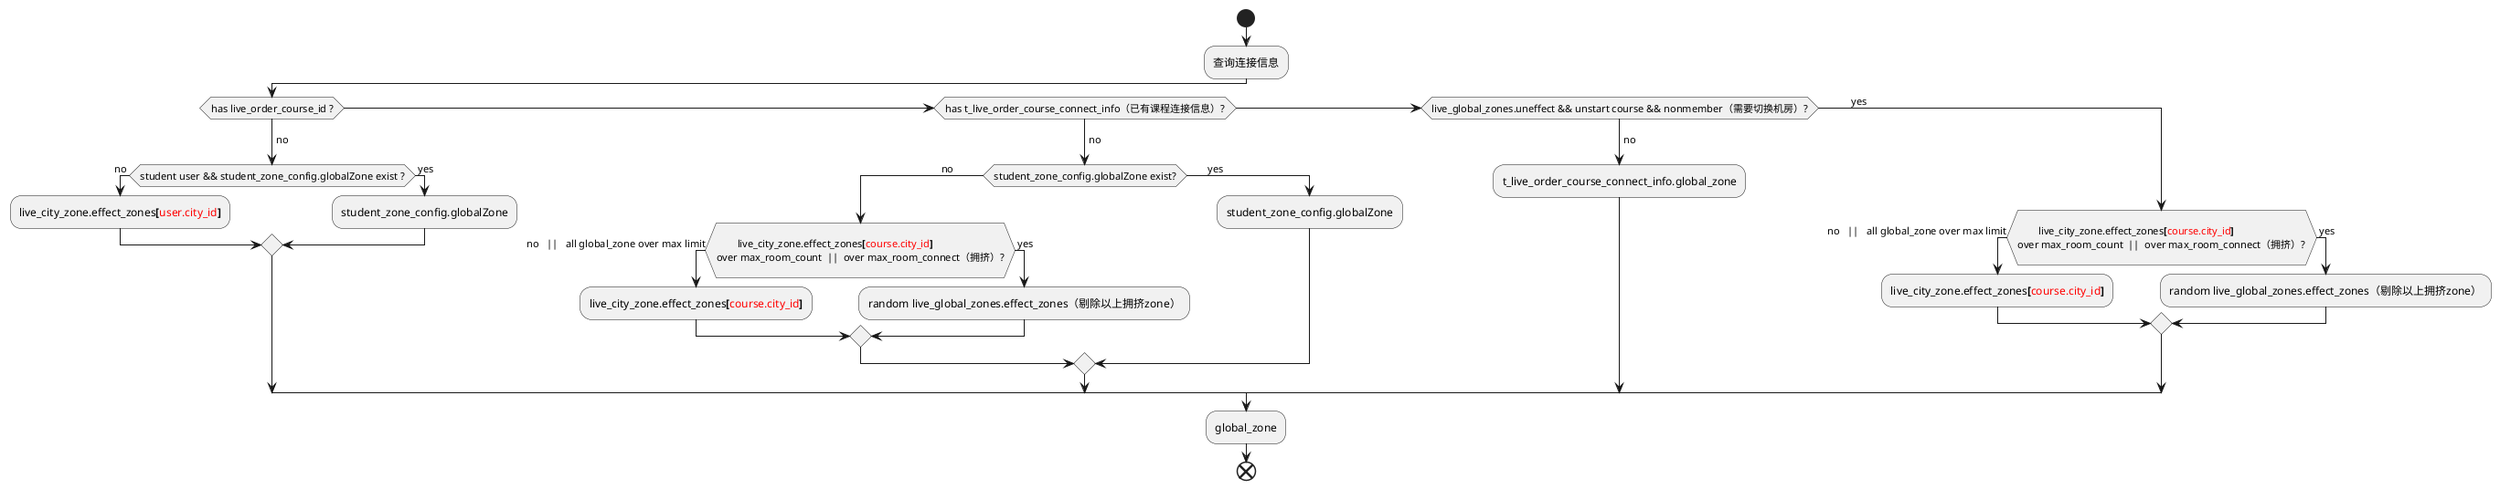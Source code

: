 @startuml
start
:查询连接信息;
if (has live_order_course_id ?) then (\nno)
    if (student user && student_zone_config.globalZone exist ?) then(no )
        :live_city_zone.effect_zones<b>[</b><color red>user.city_id</color><b>]</b>;
    else ( yes)
        :student_zone_config.globalZone;
    endif
elseif (has t_live_order_course_connect_info（已有课程连接信息）?) then (\nno)
    if (student_zone_config.globalZone exist?) then(no\t\t)
        if (\n\tlive_city_zone.effect_zones<b>[</b><color red>course.city_id</color><b>]</b> \nover max_room_count  ||  over max_room_connect（拥挤）?\n) then (\n\n\n\n\nno   ||   all global_zone over max limit)
            :live_city_zone.effect_zones<b>[</b><color red>course.city_id</color><b>]</b>;
        else ( yes)
            :random live_global_zones.effect_zones（剔除以上拥挤zone）;
        endif
    else (\tyes)
        :student_zone_config.globalZone;
    endif
elseif (live_global_zones.uneffect && unstart course && nonmember（需要切换机房）?) then (\nno)
    :t_live_order_course_connect_info.global_zone;
else (\t\tyes)
    if (\n\tlive_city_zone.effect_zones<b>[</b><color red>course.city_id</color><b>]</b> \nover max_room_count  ||  over max_room_connect（拥挤）?\n) then (\n\n\n\n\nno   ||   all global_zone over max limit)
                :live_city_zone.effect_zones<b>[</b><color red>course.city_id</color><b>]</b>;
            else ( yes)
                :random live_global_zones.effect_zones（剔除以上拥挤zone）;
            endif
endif
:global_zone;
end
@enduml
